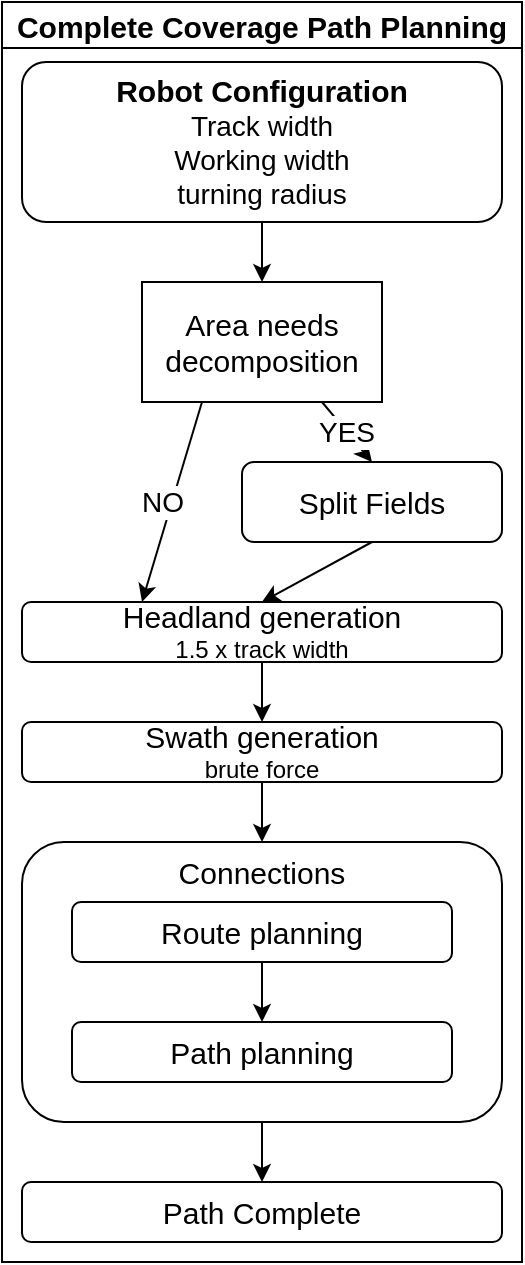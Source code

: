 <mxfile version="27.1.1">
  <diagram name="Page-1" id="HRGJyEPGa_MsWdXGEaco">
    <mxGraphModel dx="1424" dy="802" grid="1" gridSize="10" guides="1" tooltips="1" connect="1" arrows="1" fold="1" page="1" pageScale="1" pageWidth="850" pageHeight="1100" math="0" shadow="0">
      <root>
        <mxCell id="0" />
        <mxCell id="1" parent="0" />
        <mxCell id="yIRdzj23Edwq_WL7bTfc-16" value="&lt;font style=&quot;font-size: 15px;&quot;&gt;Complete Coverage Path Planning&lt;/font&gt;" style="swimlane;whiteSpace=wrap;html=1;" vertex="1" parent="1">
          <mxGeometry x="150" y="150" width="260" height="630" as="geometry">
            <mxRectangle x="150" y="110" width="270" height="30" as="alternateBounds" />
          </mxGeometry>
        </mxCell>
        <mxCell id="yIRdzj23Edwq_WL7bTfc-17" value="&lt;div&gt;&lt;b&gt;&lt;font style=&quot;font-size: 15px;&quot;&gt;Robot Configuration&lt;/font&gt;&lt;/b&gt;&lt;/div&gt;&lt;div&gt;&lt;font style=&quot;font-size: 14px;&quot;&gt;Track width&lt;/font&gt;&lt;/div&gt;&lt;div&gt;&lt;font style=&quot;font-size: 14px;&quot;&gt;Working width&lt;/font&gt;&lt;/div&gt;&lt;div&gt;&lt;font style=&quot;font-size: 14px;&quot;&gt;turning radius&lt;/font&gt;&lt;/div&gt;" style="rounded=1;whiteSpace=wrap;html=1;" vertex="1" parent="yIRdzj23Edwq_WL7bTfc-16">
          <mxGeometry x="10" y="30" width="240" height="80" as="geometry" />
        </mxCell>
        <mxCell id="yIRdzj23Edwq_WL7bTfc-18" value="&lt;div&gt;&lt;font style=&quot;font-size: 15px;&quot;&gt;Headland generation&lt;/font&gt;&lt;/div&gt;&lt;div&gt;1.5 x track width&lt;/div&gt;" style="rounded=1;whiteSpace=wrap;html=1;" vertex="1" parent="yIRdzj23Edwq_WL7bTfc-16">
          <mxGeometry x="10" y="300" width="240" height="30" as="geometry" />
        </mxCell>
        <mxCell id="yIRdzj23Edwq_WL7bTfc-36" value="&lt;div&gt;&lt;font style=&quot;font-size: 15px;&quot;&gt;Swath generation&lt;/font&gt;&lt;/div&gt;brute force" style="rounded=1;whiteSpace=wrap;html=1;" vertex="1" parent="yIRdzj23Edwq_WL7bTfc-16">
          <mxGeometry x="10" y="360" width="240" height="30" as="geometry" />
        </mxCell>
        <mxCell id="yIRdzj23Edwq_WL7bTfc-33" value="&lt;font style=&quot;font-size: 15px;&quot;&gt;Path Complete&lt;/font&gt;" style="rounded=1;whiteSpace=wrap;html=1;" vertex="1" parent="yIRdzj23Edwq_WL7bTfc-16">
          <mxGeometry x="10" y="590" width="240" height="30" as="geometry" />
        </mxCell>
        <mxCell id="yIRdzj23Edwq_WL7bTfc-37" value="&lt;font style=&quot;font-size: 15px;&quot;&gt;Area needs decomposition&lt;/font&gt;" style="rounded=0;whiteSpace=wrap;html=1;" vertex="1" parent="yIRdzj23Edwq_WL7bTfc-16">
          <mxGeometry x="70" y="140" width="120" height="60" as="geometry" />
        </mxCell>
        <mxCell id="yIRdzj23Edwq_WL7bTfc-38" value="" style="endArrow=classic;html=1;rounded=0;exitX=0.5;exitY=1;exitDx=0;exitDy=0;entryX=0.5;entryY=0;entryDx=0;entryDy=0;" edge="1" parent="yIRdzj23Edwq_WL7bTfc-16" source="yIRdzj23Edwq_WL7bTfc-17" target="yIRdzj23Edwq_WL7bTfc-37">
          <mxGeometry width="50" height="50" relative="1" as="geometry">
            <mxPoint x="170" y="320" as="sourcePoint" />
            <mxPoint x="220" y="270" as="targetPoint" />
          </mxGeometry>
        </mxCell>
        <mxCell id="yIRdzj23Edwq_WL7bTfc-32" value="&lt;font style=&quot;font-size: 15px;&quot;&gt;Split Fields&lt;/font&gt;" style="rounded=1;whiteSpace=wrap;html=1;" vertex="1" parent="yIRdzj23Edwq_WL7bTfc-16">
          <mxGeometry x="120" y="230" width="130" height="40" as="geometry" />
        </mxCell>
        <mxCell id="yIRdzj23Edwq_WL7bTfc-39" value="" style="endArrow=classic;html=1;rounded=0;exitX=0.75;exitY=1;exitDx=0;exitDy=0;entryX=0.5;entryY=0;entryDx=0;entryDy=0;" edge="1" parent="yIRdzj23Edwq_WL7bTfc-16" source="yIRdzj23Edwq_WL7bTfc-37" target="yIRdzj23Edwq_WL7bTfc-32">
          <mxGeometry width="50" height="50" relative="1" as="geometry">
            <mxPoint x="250" y="370" as="sourcePoint" />
            <mxPoint x="300" y="320" as="targetPoint" />
          </mxGeometry>
        </mxCell>
        <mxCell id="yIRdzj23Edwq_WL7bTfc-40" value="&lt;font style=&quot;font-size: 14px;&quot;&gt;YES&lt;/font&gt;" style="edgeLabel;html=1;align=center;verticalAlign=middle;resizable=0;points=[];" vertex="1" connectable="0" parent="yIRdzj23Edwq_WL7bTfc-39">
          <mxGeometry x="-0.016" relative="1" as="geometry">
            <mxPoint as="offset" />
          </mxGeometry>
        </mxCell>
        <mxCell id="yIRdzj23Edwq_WL7bTfc-42" value="" style="endArrow=classic;html=1;rounded=0;exitX=0.25;exitY=1;exitDx=0;exitDy=0;entryX=0.25;entryY=0;entryDx=0;entryDy=0;" edge="1" parent="yIRdzj23Edwq_WL7bTfc-16" source="yIRdzj23Edwq_WL7bTfc-37" target="yIRdzj23Edwq_WL7bTfc-18">
          <mxGeometry width="50" height="50" relative="1" as="geometry">
            <mxPoint x="250" y="370" as="sourcePoint" />
            <mxPoint x="300" y="320" as="targetPoint" />
          </mxGeometry>
        </mxCell>
        <mxCell id="yIRdzj23Edwq_WL7bTfc-43" value="&lt;font style=&quot;font-size: 14px;&quot;&gt;NO&lt;/font&gt;" style="edgeLabel;html=1;align=center;verticalAlign=middle;resizable=0;points=[];" vertex="1" connectable="0" parent="yIRdzj23Edwq_WL7bTfc-42">
          <mxGeometry x="-0.35" y="2" relative="1" as="geometry">
            <mxPoint x="-12" y="17" as="offset" />
          </mxGeometry>
        </mxCell>
        <mxCell id="yIRdzj23Edwq_WL7bTfc-44" value="" style="endArrow=classic;html=1;rounded=0;exitX=0.5;exitY=1;exitDx=0;exitDy=0;entryX=0.5;entryY=0;entryDx=0;entryDy=0;" edge="1" parent="yIRdzj23Edwq_WL7bTfc-16" source="yIRdzj23Edwq_WL7bTfc-32" target="yIRdzj23Edwq_WL7bTfc-18">
          <mxGeometry width="50" height="50" relative="1" as="geometry">
            <mxPoint x="250" y="370" as="sourcePoint" />
            <mxPoint x="300" y="320" as="targetPoint" />
          </mxGeometry>
        </mxCell>
        <mxCell id="yIRdzj23Edwq_WL7bTfc-45" value="" style="endArrow=classic;html=1;rounded=0;exitX=0.5;exitY=1;exitDx=0;exitDy=0;entryX=0.5;entryY=0;entryDx=0;entryDy=0;" edge="1" parent="yIRdzj23Edwq_WL7bTfc-16" source="yIRdzj23Edwq_WL7bTfc-18" target="yIRdzj23Edwq_WL7bTfc-36">
          <mxGeometry width="50" height="50" relative="1" as="geometry">
            <mxPoint x="250" y="370" as="sourcePoint" />
            <mxPoint x="300" y="320" as="targetPoint" />
          </mxGeometry>
        </mxCell>
        <mxCell id="yIRdzj23Edwq_WL7bTfc-53" value="" style="endArrow=classic;html=1;rounded=0;exitX=0.5;exitY=1;exitDx=0;exitDy=0;entryX=0.5;entryY=0;entryDx=0;entryDy=0;" edge="1" parent="yIRdzj23Edwq_WL7bTfc-16" source="yIRdzj23Edwq_WL7bTfc-36" target="yIRdzj23Edwq_WL7bTfc-50">
          <mxGeometry width="50" height="50" relative="1" as="geometry">
            <mxPoint x="250" y="330" as="sourcePoint" />
            <mxPoint x="300" y="280" as="targetPoint" />
          </mxGeometry>
        </mxCell>
        <mxCell id="yIRdzj23Edwq_WL7bTfc-50" value="" style="rounded=1;whiteSpace=wrap;html=1;container=0;" vertex="1" parent="yIRdzj23Edwq_WL7bTfc-16">
          <mxGeometry x="10" y="420" width="240" height="140" as="geometry" />
        </mxCell>
        <mxCell id="yIRdzj23Edwq_WL7bTfc-35" value="&lt;div&gt;&lt;font style=&quot;font-size: 15px;&quot;&gt;Route planning&lt;/font&gt;&lt;/div&gt;" style="rounded=1;whiteSpace=wrap;html=1;container=0;" vertex="1" parent="yIRdzj23Edwq_WL7bTfc-16">
          <mxGeometry x="35" y="450" width="190" height="30" as="geometry" />
        </mxCell>
        <mxCell id="yIRdzj23Edwq_WL7bTfc-48" value="" style="endArrow=classic;html=1;rounded=0;exitX=0.5;exitY=1;exitDx=0;exitDy=0;entryX=0.5;entryY=0;entryDx=0;entryDy=0;" edge="1" parent="yIRdzj23Edwq_WL7bTfc-16" source="yIRdzj23Edwq_WL7bTfc-35" target="yIRdzj23Edwq_WL7bTfc-51">
          <mxGeometry width="50" height="50" relative="1" as="geometry">
            <mxPoint x="160" y="440" as="sourcePoint" />
            <mxPoint x="132.5" y="490" as="targetPoint" />
          </mxGeometry>
        </mxCell>
        <mxCell id="yIRdzj23Edwq_WL7bTfc-51" value="&lt;font style=&quot;font-size: 15px;&quot;&gt;Path planning&lt;/font&gt;" style="rounded=1;whiteSpace=wrap;html=1;container=0;" vertex="1" parent="yIRdzj23Edwq_WL7bTfc-16">
          <mxGeometry x="35" y="510" width="190" height="30" as="geometry" />
        </mxCell>
        <mxCell id="yIRdzj23Edwq_WL7bTfc-55" value="&lt;font style=&quot;font-size: 15px;&quot;&gt;Connections&lt;/font&gt;" style="text;html=1;align=center;verticalAlign=middle;whiteSpace=wrap;rounded=0;" vertex="1" parent="yIRdzj23Edwq_WL7bTfc-16">
          <mxGeometry x="85" y="420" width="90" height="30" as="geometry" />
        </mxCell>
        <mxCell id="yIRdzj23Edwq_WL7bTfc-57" value="" style="endArrow=classic;html=1;rounded=0;exitX=0.5;exitY=1;exitDx=0;exitDy=0;entryX=0.5;entryY=0;entryDx=0;entryDy=0;" edge="1" parent="yIRdzj23Edwq_WL7bTfc-16" source="yIRdzj23Edwq_WL7bTfc-50" target="yIRdzj23Edwq_WL7bTfc-33">
          <mxGeometry width="50" height="50" relative="1" as="geometry">
            <mxPoint x="250" y="330" as="sourcePoint" />
            <mxPoint x="300" y="280" as="targetPoint" />
          </mxGeometry>
        </mxCell>
      </root>
    </mxGraphModel>
  </diagram>
</mxfile>
